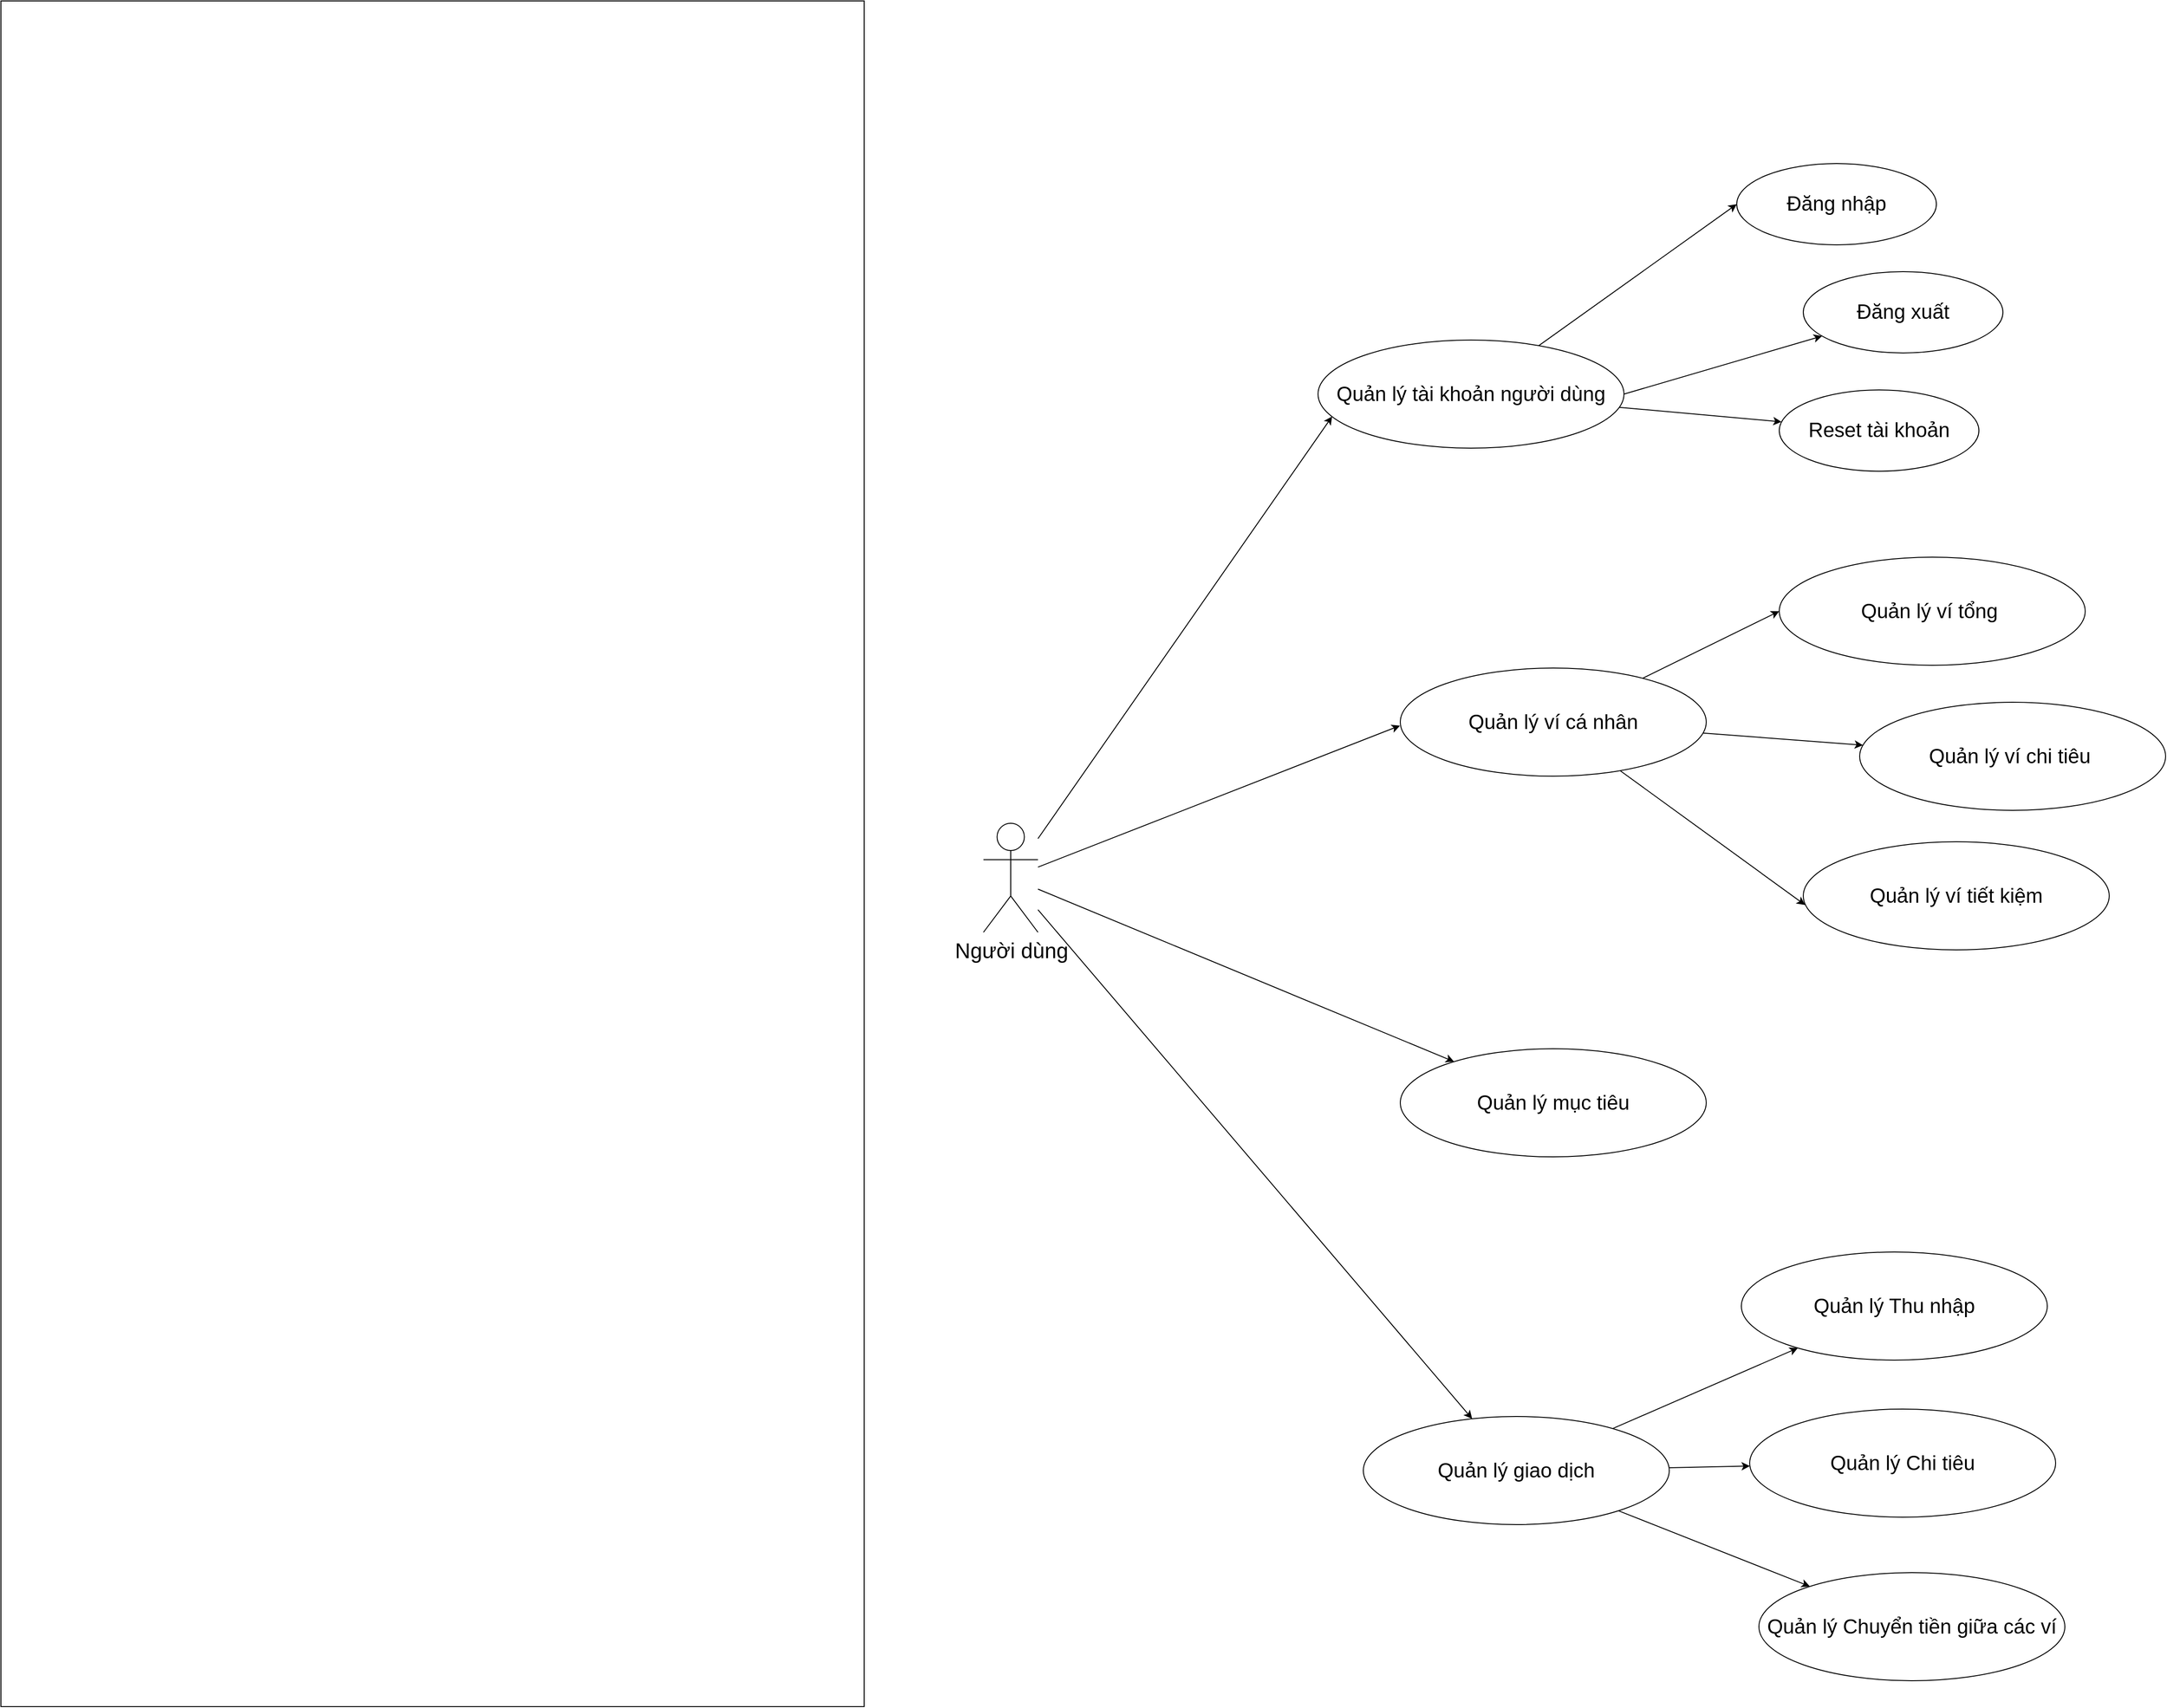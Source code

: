 <mxfile version="16.6.4" type="github" pages="3">
  <diagram id="5CRBAH02Iw5ZzsUbCjn_" name="UseCase">
    <mxGraphModel dx="4382" dy="1969" grid="0" gridSize="10" guides="1" tooltips="1" connect="1" arrows="1" fold="1" page="0" pageScale="1" pageWidth="827" pageHeight="1169" math="0" shadow="0">
      <root>
        <mxCell id="0" />
        <mxCell id="1" parent="0" />
        <mxCell id="xrtFXlX63haaQcEzwFhG-38" value="" style="rounded=0;whiteSpace=wrap;html=1;fontSize=22;fillColor=none;" vertex="1" parent="1">
          <mxGeometry x="-1706" y="-350" width="934" height="1846" as="geometry" />
        </mxCell>
        <mxCell id="xrtFXlX63haaQcEzwFhG-2" value="&lt;font style=&quot;font-size: 22px&quot;&gt;Quản lý ví tổng&amp;nbsp;&lt;/font&gt;" style="ellipse;whiteSpace=wrap;html=1;" vertex="1" parent="1">
          <mxGeometry x="218" y="252" width="331" height="117" as="geometry" />
        </mxCell>
        <mxCell id="xrtFXlX63haaQcEzwFhG-34" style="edgeStyle=none;rounded=0;orthogonalLoop=1;jettySize=auto;html=1;entryX=0.046;entryY=0.707;entryDx=0;entryDy=0;entryPerimeter=0;fontSize=22;" edge="1" parent="1" source="xrtFXlX63haaQcEzwFhG-3" target="xrtFXlX63haaQcEzwFhG-8">
          <mxGeometry relative="1" as="geometry" />
        </mxCell>
        <mxCell id="xrtFXlX63haaQcEzwFhG-35" style="edgeStyle=none;rounded=0;orthogonalLoop=1;jettySize=auto;html=1;fontSize=22;" edge="1" parent="1" source="xrtFXlX63haaQcEzwFhG-3">
          <mxGeometry relative="1" as="geometry">
            <mxPoint x="-192.333" y="434.333" as="targetPoint" />
          </mxGeometry>
        </mxCell>
        <mxCell id="xrtFXlX63haaQcEzwFhG-36" style="edgeStyle=none;rounded=0;orthogonalLoop=1;jettySize=auto;html=1;fontSize=22;" edge="1" parent="1" source="xrtFXlX63haaQcEzwFhG-3" target="xrtFXlX63haaQcEzwFhG-10">
          <mxGeometry relative="1" as="geometry" />
        </mxCell>
        <mxCell id="xrtFXlX63haaQcEzwFhG-37" style="edgeStyle=none;rounded=0;orthogonalLoop=1;jettySize=auto;html=1;fontSize=22;" edge="1" parent="1" source="xrtFXlX63haaQcEzwFhG-3" target="xrtFXlX63haaQcEzwFhG-12">
          <mxGeometry relative="1" as="geometry" />
        </mxCell>
        <mxCell id="xrtFXlX63haaQcEzwFhG-3" value="&lt;font style=&quot;font-size: 23px&quot;&gt;Người dùng&lt;/font&gt;" style="shape=umlActor;verticalLabelPosition=bottom;verticalAlign=top;html=1;" vertex="1" parent="1">
          <mxGeometry x="-643" y="540" width="59" height="118" as="geometry" />
        </mxCell>
        <mxCell id="xrtFXlX63haaQcEzwFhG-6" value="&lt;font style=&quot;font-size: 22px&quot;&gt;Quản lý ví chi tiêu&amp;nbsp;&lt;/font&gt;" style="ellipse;whiteSpace=wrap;html=1;" vertex="1" parent="1">
          <mxGeometry x="305" y="409" width="331" height="117" as="geometry" />
        </mxCell>
        <mxCell id="xrtFXlX63haaQcEzwFhG-17" style="rounded=0;orthogonalLoop=1;jettySize=auto;html=1;entryX=0;entryY=0.5;entryDx=0;entryDy=0;fontSize=22;" edge="1" parent="1" source="xrtFXlX63haaQcEzwFhG-8" target="xrtFXlX63haaQcEzwFhG-13">
          <mxGeometry relative="1" as="geometry" />
        </mxCell>
        <mxCell id="xrtFXlX63haaQcEzwFhG-18" style="edgeStyle=none;rounded=0;orthogonalLoop=1;jettySize=auto;html=1;fontSize=22;exitX=1;exitY=0.5;exitDx=0;exitDy=0;" edge="1" parent="1" source="xrtFXlX63haaQcEzwFhG-8" target="xrtFXlX63haaQcEzwFhG-14">
          <mxGeometry relative="1" as="geometry" />
        </mxCell>
        <mxCell id="xrtFXlX63haaQcEzwFhG-19" style="edgeStyle=none;rounded=0;orthogonalLoop=1;jettySize=auto;html=1;fontSize=22;" edge="1" parent="1" source="xrtFXlX63haaQcEzwFhG-8" target="xrtFXlX63haaQcEzwFhG-15">
          <mxGeometry relative="1" as="geometry" />
        </mxCell>
        <mxCell id="xrtFXlX63haaQcEzwFhG-8" value="&lt;span style=&quot;font-size: 22px&quot;&gt;Quản lý tài khoản người dùng&lt;/span&gt;" style="ellipse;whiteSpace=wrap;html=1;" vertex="1" parent="1">
          <mxGeometry x="-281" y="17" width="331" height="117" as="geometry" />
        </mxCell>
        <mxCell id="xrtFXlX63haaQcEzwFhG-21" style="edgeStyle=none;rounded=0;orthogonalLoop=1;jettySize=auto;html=1;entryX=0;entryY=0.5;entryDx=0;entryDy=0;fontSize=22;" edge="1" parent="1" source="xrtFXlX63haaQcEzwFhG-9" target="xrtFXlX63haaQcEzwFhG-2">
          <mxGeometry relative="1" as="geometry" />
        </mxCell>
        <mxCell id="xrtFXlX63haaQcEzwFhG-22" style="edgeStyle=none;rounded=0;orthogonalLoop=1;jettySize=auto;html=1;fontSize=22;" edge="1" parent="1" source="xrtFXlX63haaQcEzwFhG-9" target="xrtFXlX63haaQcEzwFhG-6">
          <mxGeometry relative="1" as="geometry" />
        </mxCell>
        <mxCell id="xrtFXlX63haaQcEzwFhG-23" style="edgeStyle=none;rounded=0;orthogonalLoop=1;jettySize=auto;html=1;entryX=0.006;entryY=0.585;entryDx=0;entryDy=0;entryPerimeter=0;fontSize=22;" edge="1" parent="1" source="xrtFXlX63haaQcEzwFhG-9" target="xrtFXlX63haaQcEzwFhG-20">
          <mxGeometry relative="1" as="geometry" />
        </mxCell>
        <mxCell id="xrtFXlX63haaQcEzwFhG-9" value="&lt;span style=&quot;font-size: 22px&quot;&gt;Quản lý ví cá nhân&lt;/span&gt;" style="ellipse;whiteSpace=wrap;html=1;" vertex="1" parent="1">
          <mxGeometry x="-192" y="372" width="331" height="117" as="geometry" />
        </mxCell>
        <mxCell id="xrtFXlX63haaQcEzwFhG-10" value="&lt;span style=&quot;font-size: 22px&quot;&gt;Quản lý mục tiêu&lt;/span&gt;" style="ellipse;whiteSpace=wrap;html=1;" vertex="1" parent="1">
          <mxGeometry x="-192" y="784" width="331" height="117" as="geometry" />
        </mxCell>
        <mxCell id="xrtFXlX63haaQcEzwFhG-29" style="edgeStyle=none;rounded=0;orthogonalLoop=1;jettySize=auto;html=1;fontSize=22;" edge="1" parent="1" source="xrtFXlX63haaQcEzwFhG-12" target="xrtFXlX63haaQcEzwFhG-26">
          <mxGeometry relative="1" as="geometry" />
        </mxCell>
        <mxCell id="xrtFXlX63haaQcEzwFhG-30" style="edgeStyle=none;rounded=0;orthogonalLoop=1;jettySize=auto;html=1;fontSize=22;" edge="1" parent="1" source="xrtFXlX63haaQcEzwFhG-12" target="xrtFXlX63haaQcEzwFhG-27">
          <mxGeometry relative="1" as="geometry" />
        </mxCell>
        <mxCell id="xrtFXlX63haaQcEzwFhG-31" style="edgeStyle=none;rounded=0;orthogonalLoop=1;jettySize=auto;html=1;fontSize=22;" edge="1" parent="1" source="xrtFXlX63haaQcEzwFhG-12" target="xrtFXlX63haaQcEzwFhG-28">
          <mxGeometry relative="1" as="geometry" />
        </mxCell>
        <mxCell id="xrtFXlX63haaQcEzwFhG-12" value="&lt;span style=&quot;font-size: 22px&quot;&gt;Quản lý giao dịch&lt;/span&gt;" style="ellipse;whiteSpace=wrap;html=1;" vertex="1" parent="1">
          <mxGeometry x="-232" y="1182" width="331" height="117" as="geometry" />
        </mxCell>
        <mxCell id="xrtFXlX63haaQcEzwFhG-13" value="&lt;span style=&quot;font-size: 22px&quot;&gt;Đăng nhập&lt;/span&gt;" style="ellipse;whiteSpace=wrap;html=1;" vertex="1" parent="1">
          <mxGeometry x="172" y="-174" width="216" height="88" as="geometry" />
        </mxCell>
        <mxCell id="xrtFXlX63haaQcEzwFhG-14" value="&lt;span style=&quot;font-size: 22px&quot;&gt;Đăng xuất&lt;/span&gt;" style="ellipse;whiteSpace=wrap;html=1;" vertex="1" parent="1">
          <mxGeometry x="244" y="-57" width="216" height="88" as="geometry" />
        </mxCell>
        <mxCell id="xrtFXlX63haaQcEzwFhG-15" value="&lt;span style=&quot;font-size: 22px&quot;&gt;Reset tài khoản&lt;/span&gt;" style="ellipse;whiteSpace=wrap;html=1;" vertex="1" parent="1">
          <mxGeometry x="218" y="71" width="216" height="88" as="geometry" />
        </mxCell>
        <mxCell id="xrtFXlX63haaQcEzwFhG-20" value="&lt;span style=&quot;font-size: 22px&quot;&gt;Quản lý ví tiết kiệm&lt;/span&gt;" style="ellipse;whiteSpace=wrap;html=1;" vertex="1" parent="1">
          <mxGeometry x="244" y="560" width="331" height="117" as="geometry" />
        </mxCell>
        <mxCell id="xrtFXlX63haaQcEzwFhG-26" value="&lt;span style=&quot;font-size: 22px&quot;&gt;Quản lý Thu nhập&lt;/span&gt;" style="ellipse;whiteSpace=wrap;html=1;" vertex="1" parent="1">
          <mxGeometry x="177" y="1004" width="331" height="117" as="geometry" />
        </mxCell>
        <mxCell id="xrtFXlX63haaQcEzwFhG-27" value="&lt;span style=&quot;font-size: 22px&quot;&gt;Quản lý Chi tiêu&lt;/span&gt;" style="ellipse;whiteSpace=wrap;html=1;" vertex="1" parent="1">
          <mxGeometry x="186" y="1174" width="331" height="117" as="geometry" />
        </mxCell>
        <mxCell id="xrtFXlX63haaQcEzwFhG-28" value="&lt;span style=&quot;font-size: 22px&quot;&gt;Quản lý Chuyển tiền giữa các ví&lt;/span&gt;" style="ellipse;whiteSpace=wrap;html=1;" vertex="1" parent="1">
          <mxGeometry x="196" y="1351" width="331" height="117" as="geometry" />
        </mxCell>
      </root>
    </mxGraphModel>
  </diagram>
  <diagram id="qtNLQy-8YjjvoTyX55NH" name="UC - Quản lý ví cá nhân">
    <mxGraphModel dx="4143" dy="3266" grid="0" gridSize="10" guides="1" tooltips="1" connect="1" arrows="1" fold="1" page="0" pageScale="1" pageWidth="827" pageHeight="1169" math="0" shadow="0">
      <root>
        <mxCell id="TqDjM5r6rCgFal1plcil-0" />
        <mxCell id="TqDjM5r6rCgFal1plcil-1" parent="TqDjM5r6rCgFal1plcil-0" />
        <mxCell id="1PmWLAPj_e9iqFuGTQAr-7" style="edgeStyle=none;rounded=0;orthogonalLoop=1;jettySize=auto;html=1;entryX=0;entryY=0.5;entryDx=0;entryDy=0;fontSize=22;dashed=1;endArrow=none;endFill=0;startArrow=classic;startFill=1;" edge="1" parent="TqDjM5r6rCgFal1plcil-1" source="TqDjM5r6rCgFal1plcil-2" target="1PmWLAPj_e9iqFuGTQAr-2">
          <mxGeometry relative="1" as="geometry" />
        </mxCell>
        <mxCell id="vvkKucO3ZHcfw1jL_-ZE-9" value="&amp;lt;&amp;lt;extends&amp;gt;&amp;gt;" style="edgeLabel;html=1;align=center;verticalAlign=middle;resizable=0;points=[];fontSize=22;" vertex="1" connectable="0" parent="1PmWLAPj_e9iqFuGTQAr-7">
          <mxGeometry x="0.139" relative="1" as="geometry">
            <mxPoint as="offset" />
          </mxGeometry>
        </mxCell>
        <mxCell id="1PmWLAPj_e9iqFuGTQAr-8" style="edgeStyle=none;rounded=0;orthogonalLoop=1;jettySize=auto;html=1;entryX=0;entryY=0.5;entryDx=0;entryDy=0;fontSize=22;endArrow=none;endFill=0;startArrow=classic;startFill=1;dashed=1;" edge="1" parent="TqDjM5r6rCgFal1plcil-1" source="TqDjM5r6rCgFal1plcil-2" target="1PmWLAPj_e9iqFuGTQAr-3">
          <mxGeometry relative="1" as="geometry" />
        </mxCell>
        <mxCell id="vvkKucO3ZHcfw1jL_-ZE-10" value="&amp;lt;&amp;lt;extends&amp;gt;&amp;gt;" style="edgeLabel;html=1;align=center;verticalAlign=middle;resizable=0;points=[];fontSize=22;" vertex="1" connectable="0" parent="1PmWLAPj_e9iqFuGTQAr-8">
          <mxGeometry x="0.239" y="-2" relative="1" as="geometry">
            <mxPoint as="offset" />
          </mxGeometry>
        </mxCell>
        <mxCell id="1PmWLAPj_e9iqFuGTQAr-9" style="edgeStyle=none;rounded=0;orthogonalLoop=1;jettySize=auto;html=1;fontSize=22;startArrow=classic;startFill=1;endArrow=none;endFill=0;dashed=1;" edge="1" parent="TqDjM5r6rCgFal1plcil-1" source="TqDjM5r6rCgFal1plcil-2" target="1PmWLAPj_e9iqFuGTQAr-4">
          <mxGeometry relative="1" as="geometry" />
        </mxCell>
        <mxCell id="vvkKucO3ZHcfw1jL_-ZE-11" value="&amp;lt;&amp;lt;extends&amp;gt;&amp;gt;" style="edgeLabel;html=1;align=center;verticalAlign=middle;resizable=0;points=[];fontSize=22;" vertex="1" connectable="0" parent="1PmWLAPj_e9iqFuGTQAr-9">
          <mxGeometry x="0.196" y="-2" relative="1" as="geometry">
            <mxPoint as="offset" />
          </mxGeometry>
        </mxCell>
        <mxCell id="1PmWLAPj_e9iqFuGTQAr-10" style="edgeStyle=none;rounded=0;orthogonalLoop=1;jettySize=auto;html=1;fontSize=22;endArrow=none;endFill=0;startArrow=classic;startFill=1;dashed=1;" edge="1" parent="TqDjM5r6rCgFal1plcil-1" source="TqDjM5r6rCgFal1plcil-2" target="1PmWLAPj_e9iqFuGTQAr-5">
          <mxGeometry relative="1" as="geometry" />
        </mxCell>
        <mxCell id="vvkKucO3ZHcfw1jL_-ZE-12" value="&amp;lt;&amp;lt;extends&amp;gt;&amp;gt;" style="edgeLabel;html=1;align=center;verticalAlign=middle;resizable=0;points=[];fontSize=22;" vertex="1" connectable="0" parent="1PmWLAPj_e9iqFuGTQAr-10">
          <mxGeometry x="0.156" y="1" relative="1" as="geometry">
            <mxPoint as="offset" />
          </mxGeometry>
        </mxCell>
        <mxCell id="TqDjM5r6rCgFal1plcil-2" value="&lt;font style=&quot;font-size: 22px&quot;&gt;Quản lý ví chi tiêu&lt;/font&gt;" style="ellipse;whiteSpace=wrap;html=1;" vertex="1" parent="TqDjM5r6rCgFal1plcil-1">
          <mxGeometry x="265" y="249" width="331" height="117" as="geometry" />
        </mxCell>
        <mxCell id="1PmWLAPj_e9iqFuGTQAr-14" style="edgeStyle=none;rounded=0;orthogonalLoop=1;jettySize=auto;html=1;fontSize=22;startArrow=classic;startFill=1;endArrow=none;endFill=0;dashed=1;" edge="1" parent="TqDjM5r6rCgFal1plcil-1" source="TqDjM5r6rCgFal1plcil-3" target="1PmWLAPj_e9iqFuGTQAr-13">
          <mxGeometry relative="1" as="geometry" />
        </mxCell>
        <mxCell id="vvkKucO3ZHcfw1jL_-ZE-6" value="&amp;lt;&amp;lt;extends&amp;gt;&amp;gt;" style="edgeLabel;html=1;align=center;verticalAlign=middle;resizable=0;points=[];fontSize=22;" vertex="1" connectable="0" parent="1PmWLAPj_e9iqFuGTQAr-14">
          <mxGeometry x="0.209" y="-2" relative="1" as="geometry">
            <mxPoint x="1" as="offset" />
          </mxGeometry>
        </mxCell>
        <mxCell id="1PmWLAPj_e9iqFuGTQAr-20" style="edgeStyle=none;rounded=0;orthogonalLoop=1;jettySize=auto;html=1;fontSize=22;startArrow=classic;startFill=1;endArrow=none;endFill=0;dashed=1;" edge="1" parent="TqDjM5r6rCgFal1plcil-1" source="TqDjM5r6rCgFal1plcil-3" target="1PmWLAPj_e9iqFuGTQAr-18">
          <mxGeometry relative="1" as="geometry" />
        </mxCell>
        <mxCell id="vvkKucO3ZHcfw1jL_-ZE-7" value="&amp;lt;&amp;lt;extends&amp;gt;&amp;gt;" style="edgeLabel;html=1;align=center;verticalAlign=middle;resizable=0;points=[];fontSize=22;" vertex="1" connectable="0" parent="1PmWLAPj_e9iqFuGTQAr-20">
          <mxGeometry x="0.169" relative="1" as="geometry">
            <mxPoint as="offset" />
          </mxGeometry>
        </mxCell>
        <mxCell id="1PmWLAPj_e9iqFuGTQAr-21" style="edgeStyle=none;rounded=0;orthogonalLoop=1;jettySize=auto;html=1;fontSize=22;dashed=1;endArrow=none;endFill=0;startArrow=none;startFill=0;" edge="1" parent="TqDjM5r6rCgFal1plcil-1" source="TqDjM5r6rCgFal1plcil-3" target="1PmWLAPj_e9iqFuGTQAr-19">
          <mxGeometry relative="1" as="geometry" />
        </mxCell>
        <mxCell id="vvkKucO3ZHcfw1jL_-ZE-8" value="&amp;lt;&amp;lt;extends&amp;gt;&amp;gt;" style="edgeLabel;html=1;align=center;verticalAlign=middle;resizable=0;points=[];fontSize=22;" vertex="1" connectable="0" parent="1PmWLAPj_e9iqFuGTQAr-21">
          <mxGeometry x="0.159" relative="1" as="geometry">
            <mxPoint as="offset" />
          </mxGeometry>
        </mxCell>
        <mxCell id="1PmWLAPj_e9iqFuGTQAr-24" value="&lt;br&gt;&lt;span style=&quot;color: rgb(0 , 0 , 0) ; font-family: &amp;#34;helvetica&amp;#34; ; font-size: 22px ; font-style: normal ; font-weight: 400 ; letter-spacing: normal ; text-align: center ; text-indent: 0px ; text-transform: none ; word-spacing: 0px ; background-color: rgb(255 , 255 , 255) ; display: inline ; float: none&quot;&gt;&amp;lt;&amp;lt;extends&amp;gt;&amp;gt;&lt;/span&gt;" style="edgeStyle=none;rounded=0;orthogonalLoop=1;jettySize=auto;html=1;fontSize=22;dashed=1;endArrow=none;endFill=0;startArrow=classic;startFill=1;" edge="1" parent="TqDjM5r6rCgFal1plcil-1" source="TqDjM5r6rCgFal1plcil-3" target="1PmWLAPj_e9iqFuGTQAr-23">
          <mxGeometry relative="1" as="geometry" />
        </mxCell>
        <mxCell id="TqDjM5r6rCgFal1plcil-3" value="&lt;font style=&quot;font-size: 22px&quot;&gt;Quản lý ví tiết kiệm&amp;nbsp;&lt;/font&gt;" style="ellipse;whiteSpace=wrap;html=1;" vertex="1" parent="TqDjM5r6rCgFal1plcil-1">
          <mxGeometry x="181" y="928" width="331" height="117" as="geometry" />
        </mxCell>
        <mxCell id="TqDjM5r6rCgFal1plcil-5" style="edgeStyle=none;rounded=0;orthogonalLoop=1;jettySize=auto;html=1;entryX=0;entryY=0.5;entryDx=0;entryDy=0;fontSize=22;dashed=1;" edge="1" parent="TqDjM5r6rCgFal1plcil-1" source="TqDjM5r6rCgFal1plcil-9" target="TqDjM5r6rCgFal1plcil-2">
          <mxGeometry relative="1" as="geometry" />
        </mxCell>
        <mxCell id="vvkKucO3ZHcfw1jL_-ZE-4" value="&amp;lt;&amp;lt;include&amp;gt;&amp;gt;" style="edgeLabel;html=1;align=center;verticalAlign=middle;resizable=0;points=[];fontSize=22;" vertex="1" connectable="0" parent="TqDjM5r6rCgFal1plcil-5">
          <mxGeometry x="0.178" y="3" relative="1" as="geometry">
            <mxPoint x="1" as="offset" />
          </mxGeometry>
        </mxCell>
        <mxCell id="TqDjM5r6rCgFal1plcil-6" style="edgeStyle=none;rounded=0;orthogonalLoop=1;jettySize=auto;html=1;fontSize=22;dashed=1;" edge="1" parent="TqDjM5r6rCgFal1plcil-1" source="TqDjM5r6rCgFal1plcil-9" target="TqDjM5r6rCgFal1plcil-3">
          <mxGeometry relative="1" as="geometry" />
        </mxCell>
        <mxCell id="vvkKucO3ZHcfw1jL_-ZE-5" value="&amp;lt;&amp;lt;include&amp;gt;&amp;gt;" style="edgeLabel;html=1;align=center;verticalAlign=middle;resizable=0;points=[];fontSize=22;" vertex="1" connectable="0" parent="TqDjM5r6rCgFal1plcil-6">
          <mxGeometry x="0.128" y="3" relative="1" as="geometry">
            <mxPoint as="offset" />
          </mxGeometry>
        </mxCell>
        <mxCell id="1PmWLAPj_e9iqFuGTQAr-33" style="edgeStyle=none;rounded=0;orthogonalLoop=1;jettySize=auto;html=1;fontSize=22;dashed=1;" edge="1" parent="TqDjM5r6rCgFal1plcil-1" source="TqDjM5r6rCgFal1plcil-9" target="1PmWLAPj_e9iqFuGTQAr-26">
          <mxGeometry relative="1" as="geometry" />
        </mxCell>
        <mxCell id="vvkKucO3ZHcfw1jL_-ZE-3" value="&amp;lt;&amp;lt;include&amp;gt;&amp;gt;" style="edgeLabel;html=1;align=center;verticalAlign=middle;resizable=0;points=[];fontSize=22;" vertex="1" connectable="0" parent="1PmWLAPj_e9iqFuGTQAr-33">
          <mxGeometry x="0.094" y="-3" relative="1" as="geometry">
            <mxPoint as="offset" />
          </mxGeometry>
        </mxCell>
        <mxCell id="TqDjM5r6rCgFal1plcil-9" value="&lt;span style=&quot;font-size: 22px&quot;&gt;Quản lý ví cá nhân&lt;/span&gt;" style="ellipse;whiteSpace=wrap;html=1;" vertex="1" parent="TqDjM5r6rCgFal1plcil-1">
          <mxGeometry x="-250" y="390" width="331" height="117" as="geometry" />
        </mxCell>
        <mxCell id="1PmWLAPj_e9iqFuGTQAr-2" value="&lt;span style=&quot;font-size: 22px&quot;&gt;Quản lý thông tin ví&lt;/span&gt;" style="ellipse;whiteSpace=wrap;html=1;" vertex="1" parent="TqDjM5r6rCgFal1plcil-1">
          <mxGeometry x="700" y="32" width="331" height="117" as="geometry" />
        </mxCell>
        <mxCell id="1PmWLAPj_e9iqFuGTQAr-3" value="&lt;span style=&quot;font-size: 22px&quot;&gt;Quản lý lịch sử thu chi của ví&lt;/span&gt;" style="ellipse;whiteSpace=wrap;html=1;" vertex="1" parent="TqDjM5r6rCgFal1plcil-1">
          <mxGeometry x="836" y="183" width="331" height="117" as="geometry" />
        </mxCell>
        <mxCell id="1PmWLAPj_e9iqFuGTQAr-4" value="&lt;span style=&quot;font-size: 22px&quot;&gt;Quản lý cấu trúc phân bổ chi tiêu của ví&lt;/span&gt;" style="ellipse;whiteSpace=wrap;html=1;" vertex="1" parent="TqDjM5r6rCgFal1plcil-1">
          <mxGeometry x="821" y="332" width="331" height="117" as="geometry" />
        </mxCell>
        <mxCell id="1PmWLAPj_e9iqFuGTQAr-5" value="&lt;span style=&quot;font-size: 22px&quot;&gt;Quản lý sức khỏe tài chính của ví&lt;/span&gt;" style="ellipse;whiteSpace=wrap;html=1;" vertex="1" parent="TqDjM5r6rCgFal1plcil-1">
          <mxGeometry x="786" y="523" width="331" height="117" as="geometry" />
        </mxCell>
        <mxCell id="1PmWLAPj_e9iqFuGTQAr-13" value="&lt;span style=&quot;font-size: 22px&quot;&gt;Quản lý thông tin ví&lt;/span&gt;" style="ellipse;whiteSpace=wrap;html=1;" vertex="1" parent="TqDjM5r6rCgFal1plcil-1">
          <mxGeometry x="584" y="755" width="331" height="117" as="geometry" />
        </mxCell>
        <mxCell id="1PmWLAPj_e9iqFuGTQAr-18" value="&lt;span style=&quot;font-size: 22px&quot;&gt;Quản lý lịch sử nạp rút&amp;nbsp;&lt;/span&gt;" style="ellipse;whiteSpace=wrap;html=1;" vertex="1" parent="TqDjM5r6rCgFal1plcil-1">
          <mxGeometry x="767" y="907" width="331" height="117" as="geometry" />
        </mxCell>
        <mxCell id="1PmWLAPj_e9iqFuGTQAr-19" value="&lt;span style=&quot;font-size: 22px&quot;&gt;Quản lý Người đóng góp&lt;/span&gt;" style="ellipse;whiteSpace=wrap;html=1;" vertex="1" parent="TqDjM5r6rCgFal1plcil-1">
          <mxGeometry x="709" y="1114" width="331" height="117" as="geometry" />
        </mxCell>
        <mxCell id="1PmWLAPj_e9iqFuGTQAr-23" value="&lt;span style=&quot;font-size: 22px&quot;&gt;Quản lý Mục tiêu Chi tiêu&amp;nbsp;&lt;/span&gt;" style="ellipse;whiteSpace=wrap;html=1;" vertex="1" parent="TqDjM5r6rCgFal1plcil-1">
          <mxGeometry x="455" y="1320" width="331" height="117" as="geometry" />
        </mxCell>
        <mxCell id="1PmWLAPj_e9iqFuGTQAr-30" style="edgeStyle=none;rounded=0;orthogonalLoop=1;jettySize=auto;html=1;fontSize=22;endArrow=none;endFill=0;startArrow=classic;startFill=1;dashed=1;" edge="1" parent="TqDjM5r6rCgFal1plcil-1" source="1PmWLAPj_e9iqFuGTQAr-26" target="1PmWLAPj_e9iqFuGTQAr-27">
          <mxGeometry relative="1" as="geometry" />
        </mxCell>
        <mxCell id="vvkKucO3ZHcfw1jL_-ZE-0" value="&amp;lt;&amp;lt;Include&amp;gt;&amp;gt;" style="edgeLabel;html=1;align=center;verticalAlign=middle;resizable=0;points=[];fontSize=22;" vertex="1" connectable="0" parent="1PmWLAPj_e9iqFuGTQAr-30">
          <mxGeometry x="0.123" relative="1" as="geometry">
            <mxPoint y="1" as="offset" />
          </mxGeometry>
        </mxCell>
        <mxCell id="1PmWLAPj_e9iqFuGTQAr-31" style="edgeStyle=none;rounded=0;orthogonalLoop=1;jettySize=auto;html=1;fontSize=22;dashed=1;" edge="1" parent="TqDjM5r6rCgFal1plcil-1" source="1PmWLAPj_e9iqFuGTQAr-26" target="1PmWLAPj_e9iqFuGTQAr-28">
          <mxGeometry relative="1" as="geometry" />
        </mxCell>
        <mxCell id="vvkKucO3ZHcfw1jL_-ZE-1" value="&amp;lt;&amp;lt;extends&amp;gt;&amp;gt;" style="edgeLabel;html=1;align=center;verticalAlign=middle;resizable=0;points=[];fontSize=22;" vertex="1" connectable="0" parent="1PmWLAPj_e9iqFuGTQAr-31">
          <mxGeometry x="0.165" y="-2" relative="1" as="geometry">
            <mxPoint as="offset" />
          </mxGeometry>
        </mxCell>
        <mxCell id="1PmWLAPj_e9iqFuGTQAr-32" style="edgeStyle=none;rounded=0;orthogonalLoop=1;jettySize=auto;html=1;fontSize=22;dashed=1;" edge="1" parent="TqDjM5r6rCgFal1plcil-1" source="1PmWLAPj_e9iqFuGTQAr-26" target="1PmWLAPj_e9iqFuGTQAr-29">
          <mxGeometry relative="1" as="geometry" />
        </mxCell>
        <mxCell id="vvkKucO3ZHcfw1jL_-ZE-2" value="&amp;lt;&amp;lt;extends&amp;gt;&amp;gt;" style="edgeLabel;html=1;align=center;verticalAlign=middle;resizable=0;points=[];fontSize=22;" vertex="1" connectable="0" parent="1PmWLAPj_e9iqFuGTQAr-32">
          <mxGeometry x="0.132" relative="1" as="geometry">
            <mxPoint as="offset" />
          </mxGeometry>
        </mxCell>
        <mxCell id="1PmWLAPj_e9iqFuGTQAr-26" value="&lt;font style=&quot;font-size: 22px&quot;&gt;Quản lý ví tổng&lt;/font&gt;" style="ellipse;whiteSpace=wrap;html=1;" vertex="1" parent="TqDjM5r6rCgFal1plcil-1">
          <mxGeometry x="305" y="-288" width="331" height="117" as="geometry" />
        </mxCell>
        <mxCell id="1PmWLAPj_e9iqFuGTQAr-27" value="&lt;span style=&quot;font-size: 22px&quot;&gt;Theo dõi số dư ví (có đồ thị)&lt;/span&gt;" style="ellipse;whiteSpace=wrap;html=1;" vertex="1" parent="TqDjM5r6rCgFal1plcil-1">
          <mxGeometry x="644" y="-538" width="331" height="117" as="geometry" />
        </mxCell>
        <mxCell id="1PmWLAPj_e9iqFuGTQAr-28" value="&lt;span style=&quot;font-size: 22px&quot;&gt;Quản lý vay nợ&lt;/span&gt;" style="ellipse;whiteSpace=wrap;html=1;" vertex="1" parent="TqDjM5r6rCgFal1plcil-1">
          <mxGeometry x="852" y="-405" width="331" height="117" as="geometry" />
        </mxCell>
        <mxCell id="1PmWLAPj_e9iqFuGTQAr-29" value="&lt;span style=&quot;font-size: 22px&quot;&gt;Quản lý ví con&lt;/span&gt;" style="ellipse;whiteSpace=wrap;html=1;" vertex="1" parent="TqDjM5r6rCgFal1plcil-1">
          <mxGeometry x="839" y="-186" width="331" height="117" as="geometry" />
        </mxCell>
        <mxCell id="1PmWLAPj_e9iqFuGTQAr-34" value="*Quản lý : Bao gồm thao tác CRUD" style="text;html=1;strokeColor=none;fillColor=none;align=center;verticalAlign=middle;whiteSpace=wrap;rounded=0;fontSize=22;" vertex="1" parent="TqDjM5r6rCgFal1plcil-1">
          <mxGeometry x="-385" y="278" width="359" height="30" as="geometry" />
        </mxCell>
      </root>
    </mxGraphModel>
  </diagram>
  <diagram id="P8o1jogdpaJ2XIEO7G-y" name="Page-3">
    <mxGraphModel dx="2271" dy="1233" grid="0" gridSize="10" guides="1" tooltips="1" connect="1" arrows="1" fold="1" page="0" pageScale="1" pageWidth="827" pageHeight="1169" math="0" shadow="0">
      <root>
        <mxCell id="5dGk8h-Gg87z0oImrePm-0" />
        <mxCell id="5dGk8h-Gg87z0oImrePm-1" parent="5dGk8h-Gg87z0oImrePm-0" />
        <mxCell id="4st-27MjkCdi8eHb9-ln-0" value="&lt;span style=&quot;font-size: 22px&quot;&gt;Quản lý mục tiêu&lt;/span&gt;" style="ellipse;whiteSpace=wrap;html=1;" vertex="1" parent="5dGk8h-Gg87z0oImrePm-1">
          <mxGeometry x="-314" y="356" width="331" height="117" as="geometry" />
        </mxCell>
        <mxCell id="A6juOPPKpsEHxola-Al1-0" value="&lt;span style=&quot;font-size: 22px&quot;&gt;Theo dõi tiến trình tích lũy&lt;/span&gt;" style="ellipse;whiteSpace=wrap;html=1;" vertex="1" parent="5dGk8h-Gg87z0oImrePm-1">
          <mxGeometry x="144" y="90" width="331" height="117" as="geometry" />
        </mxCell>
        <mxCell id="A6juOPPKpsEHxola-Al1-1" value="&lt;span style=&quot;font-size: 22px&quot;&gt;Quản lý ví được liên kết tới&lt;/span&gt;" style="ellipse;whiteSpace=wrap;html=1;" vertex="1" parent="5dGk8h-Gg87z0oImrePm-1">
          <mxGeometry x="189" y="273" width="331" height="117" as="geometry" />
        </mxCell>
        <mxCell id="A6juOPPKpsEHxola-Al1-2" value="&lt;span style=&quot;font-size: 22px&quot;&gt;Thanh toán mục tiêu&lt;/span&gt;" style="ellipse;whiteSpace=wrap;html=1;" vertex="1" parent="5dGk8h-Gg87z0oImrePm-1">
          <mxGeometry x="174" y="470" width="331" height="117" as="geometry" />
        </mxCell>
      </root>
    </mxGraphModel>
  </diagram>
</mxfile>
